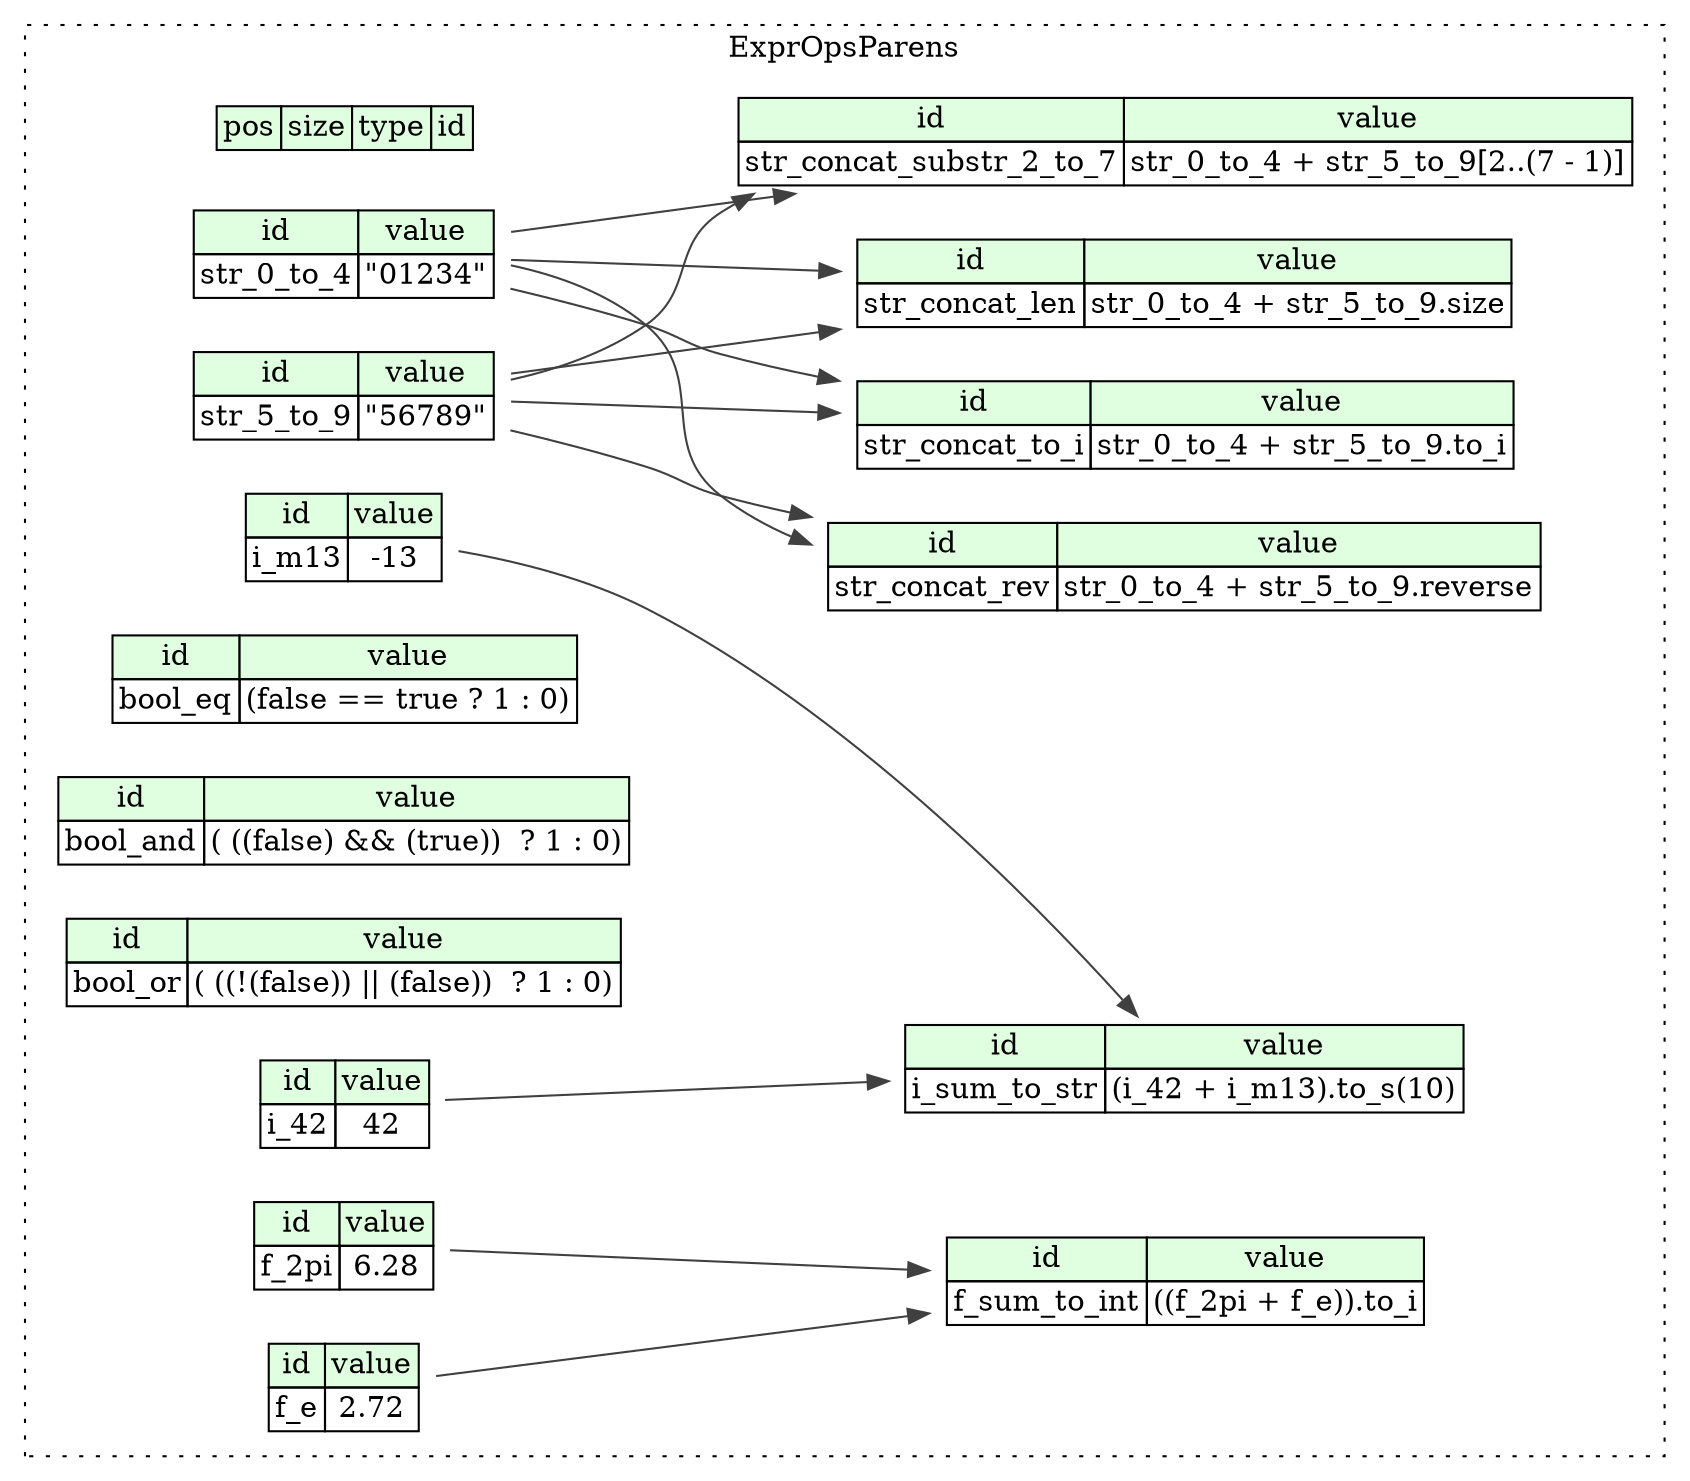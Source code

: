 digraph {
	rankdir=LR;
	node [shape=plaintext];
	subgraph cluster__expr_ops_parens {
		label="ExprOpsParens";
		graph[style=dotted];

		expr_ops_parens__seq [label=<<TABLE BORDER="0" CELLBORDER="1" CELLSPACING="0">
			<TR><TD BGCOLOR="#E0FFE0">pos</TD><TD BGCOLOR="#E0FFE0">size</TD><TD BGCOLOR="#E0FFE0">type</TD><TD BGCOLOR="#E0FFE0">id</TD></TR>
		</TABLE>>];
		expr_ops_parens__inst__i_m13 [label=<<TABLE BORDER="0" CELLBORDER="1" CELLSPACING="0">
			<TR><TD BGCOLOR="#E0FFE0">id</TD><TD BGCOLOR="#E0FFE0">value</TD></TR>
			<TR><TD>i_m13</TD><TD>-13</TD></TR>
		</TABLE>>];
		expr_ops_parens__inst__str_concat_len [label=<<TABLE BORDER="0" CELLBORDER="1" CELLSPACING="0">
			<TR><TD BGCOLOR="#E0FFE0">id</TD><TD BGCOLOR="#E0FFE0">value</TD></TR>
			<TR><TD>str_concat_len</TD><TD>str_0_to_4 + str_5_to_9.size</TD></TR>
		</TABLE>>];
		expr_ops_parens__inst__str_concat_substr_2_to_7 [label=<<TABLE BORDER="0" CELLBORDER="1" CELLSPACING="0">
			<TR><TD BGCOLOR="#E0FFE0">id</TD><TD BGCOLOR="#E0FFE0">value</TD></TR>
			<TR><TD>str_concat_substr_2_to_7</TD><TD>str_0_to_4 + str_5_to_9[2..(7 - 1)]</TD></TR>
		</TABLE>>];
		expr_ops_parens__inst__str_0_to_4 [label=<<TABLE BORDER="0" CELLBORDER="1" CELLSPACING="0">
			<TR><TD BGCOLOR="#E0FFE0">id</TD><TD BGCOLOR="#E0FFE0">value</TD></TR>
			<TR><TD>str_0_to_4</TD><TD>&quot;01234&quot;</TD></TR>
		</TABLE>>];
		expr_ops_parens__inst__str_5_to_9 [label=<<TABLE BORDER="0" CELLBORDER="1" CELLSPACING="0">
			<TR><TD BGCOLOR="#E0FFE0">id</TD><TD BGCOLOR="#E0FFE0">value</TD></TR>
			<TR><TD>str_5_to_9</TD><TD>&quot;56789&quot;</TD></TR>
		</TABLE>>];
		expr_ops_parens__inst__str_concat_rev [label=<<TABLE BORDER="0" CELLBORDER="1" CELLSPACING="0">
			<TR><TD BGCOLOR="#E0FFE0">id</TD><TD BGCOLOR="#E0FFE0">value</TD></TR>
			<TR><TD>str_concat_rev</TD><TD>str_0_to_4 + str_5_to_9.reverse</TD></TR>
		</TABLE>>];
		expr_ops_parens__inst__bool_eq [label=<<TABLE BORDER="0" CELLBORDER="1" CELLSPACING="0">
			<TR><TD BGCOLOR="#E0FFE0">id</TD><TD BGCOLOR="#E0FFE0">value</TD></TR>
			<TR><TD>bool_eq</TD><TD>(false == true ? 1 : 0)</TD></TR>
		</TABLE>>];
		expr_ops_parens__inst__bool_and [label=<<TABLE BORDER="0" CELLBORDER="1" CELLSPACING="0">
			<TR><TD BGCOLOR="#E0FFE0">id</TD><TD BGCOLOR="#E0FFE0">value</TD></TR>
			<TR><TD>bool_and</TD><TD>( ((false) &amp;&amp; (true))  ? 1 : 0)</TD></TR>
		</TABLE>>];
		expr_ops_parens__inst__i_sum_to_str [label=<<TABLE BORDER="0" CELLBORDER="1" CELLSPACING="0">
			<TR><TD BGCOLOR="#E0FFE0">id</TD><TD BGCOLOR="#E0FFE0">value</TD></TR>
			<TR><TD>i_sum_to_str</TD><TD>(i_42 + i_m13).to_s(10)</TD></TR>
		</TABLE>>];
		expr_ops_parens__inst__bool_or [label=<<TABLE BORDER="0" CELLBORDER="1" CELLSPACING="0">
			<TR><TD BGCOLOR="#E0FFE0">id</TD><TD BGCOLOR="#E0FFE0">value</TD></TR>
			<TR><TD>bool_or</TD><TD>( ((!(false)) || (false))  ? 1 : 0)</TD></TR>
		</TABLE>>];
		expr_ops_parens__inst__f_2pi [label=<<TABLE BORDER="0" CELLBORDER="1" CELLSPACING="0">
			<TR><TD BGCOLOR="#E0FFE0">id</TD><TD BGCOLOR="#E0FFE0">value</TD></TR>
			<TR><TD>f_2pi</TD><TD>6.28</TD></TR>
		</TABLE>>];
		expr_ops_parens__inst__f_sum_to_int [label=<<TABLE BORDER="0" CELLBORDER="1" CELLSPACING="0">
			<TR><TD BGCOLOR="#E0FFE0">id</TD><TD BGCOLOR="#E0FFE0">value</TD></TR>
			<TR><TD>f_sum_to_int</TD><TD>((f_2pi + f_e)).to_i</TD></TR>
		</TABLE>>];
		expr_ops_parens__inst__f_e [label=<<TABLE BORDER="0" CELLBORDER="1" CELLSPACING="0">
			<TR><TD BGCOLOR="#E0FFE0">id</TD><TD BGCOLOR="#E0FFE0">value</TD></TR>
			<TR><TD>f_e</TD><TD>2.72</TD></TR>
		</TABLE>>];
		expr_ops_parens__inst__i_42 [label=<<TABLE BORDER="0" CELLBORDER="1" CELLSPACING="0">
			<TR><TD BGCOLOR="#E0FFE0">id</TD><TD BGCOLOR="#E0FFE0">value</TD></TR>
			<TR><TD>i_42</TD><TD>42</TD></TR>
		</TABLE>>];
		expr_ops_parens__inst__str_concat_to_i [label=<<TABLE BORDER="0" CELLBORDER="1" CELLSPACING="0">
			<TR><TD BGCOLOR="#E0FFE0">id</TD><TD BGCOLOR="#E0FFE0">value</TD></TR>
			<TR><TD>str_concat_to_i</TD><TD>str_0_to_4 + str_5_to_9.to_i</TD></TR>
		</TABLE>>];
	}
	expr_ops_parens__inst__str_0_to_4:str_0_to_4_type -> expr_ops_parens__inst__str_concat_len [color="#404040"];
	expr_ops_parens__inst__str_5_to_9:str_5_to_9_type -> expr_ops_parens__inst__str_concat_len [color="#404040"];
	expr_ops_parens__inst__str_0_to_4:str_0_to_4_type -> expr_ops_parens__inst__str_concat_substr_2_to_7 [color="#404040"];
	expr_ops_parens__inst__str_5_to_9:str_5_to_9_type -> expr_ops_parens__inst__str_concat_substr_2_to_7 [color="#404040"];
	expr_ops_parens__inst__str_0_to_4:str_0_to_4_type -> expr_ops_parens__inst__str_concat_rev [color="#404040"];
	expr_ops_parens__inst__str_5_to_9:str_5_to_9_type -> expr_ops_parens__inst__str_concat_rev [color="#404040"];
	expr_ops_parens__inst__i_42:i_42_type -> expr_ops_parens__inst__i_sum_to_str [color="#404040"];
	expr_ops_parens__inst__i_m13:i_m13_type -> expr_ops_parens__inst__i_sum_to_str [color="#404040"];
	expr_ops_parens__inst__f_2pi:f_2pi_type -> expr_ops_parens__inst__f_sum_to_int [color="#404040"];
	expr_ops_parens__inst__f_e:f_e_type -> expr_ops_parens__inst__f_sum_to_int [color="#404040"];
	expr_ops_parens__inst__str_0_to_4:str_0_to_4_type -> expr_ops_parens__inst__str_concat_to_i [color="#404040"];
	expr_ops_parens__inst__str_5_to_9:str_5_to_9_type -> expr_ops_parens__inst__str_concat_to_i [color="#404040"];
}
